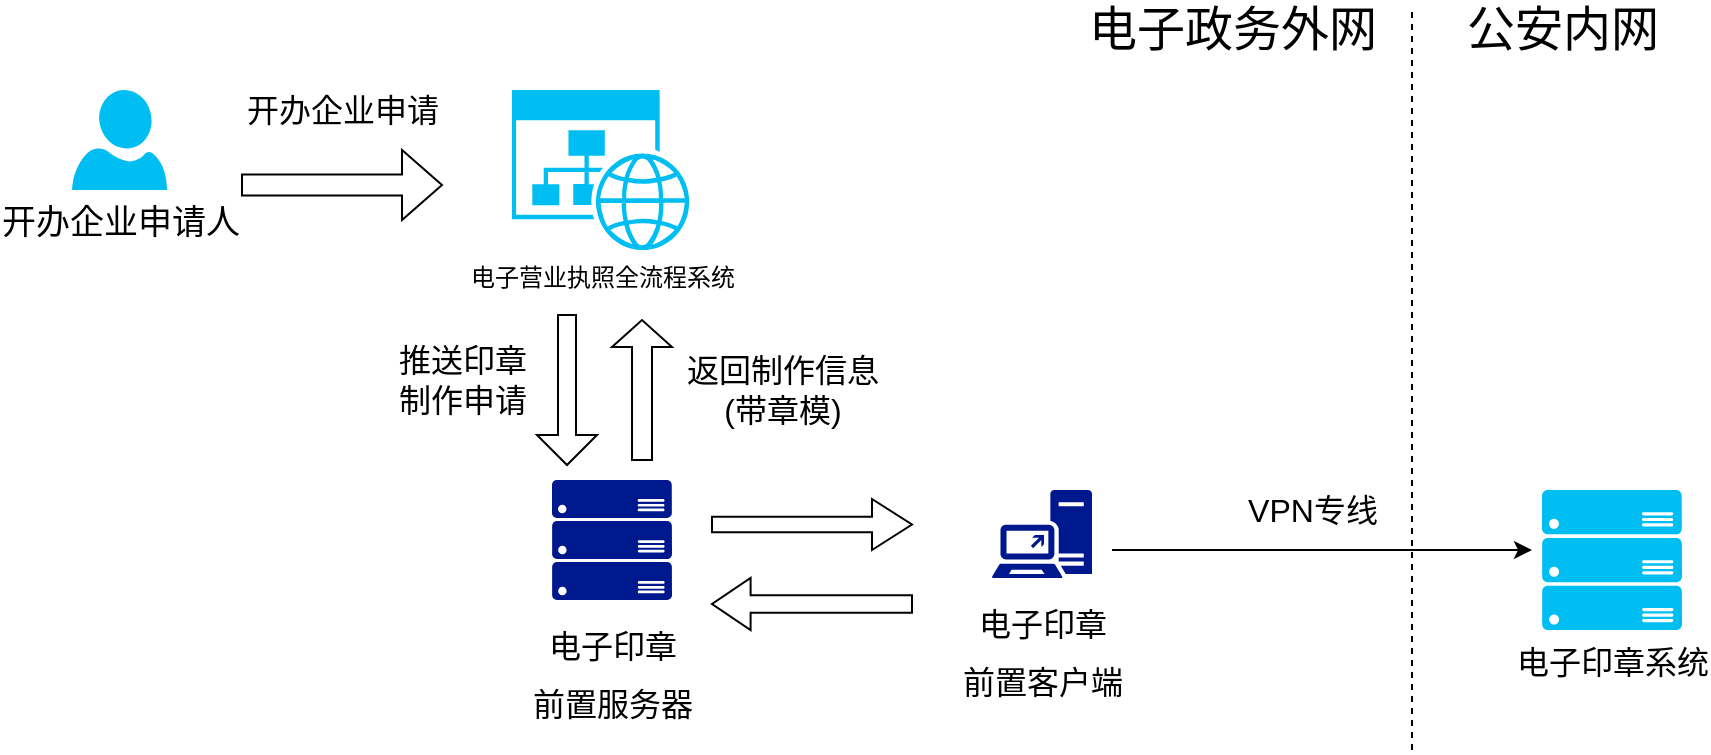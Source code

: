 <mxfile version="14.1.3" type="github" pages="4">
  <diagram id="WI9T0HZ2pTsCkuznbFz-" name="企业印章申请(vpn)">
    <mxGraphModel dx="868" dy="450" grid="1" gridSize="10" guides="1" tooltips="1" connect="1" arrows="1" fold="1" page="1" pageScale="1" pageWidth="1169" pageHeight="827" math="0" shadow="0">
      <root>
        <mxCell id="0" />
        <mxCell id="1" parent="0" />
        <mxCell id="JsJ6TileXqu1xMjFfcnR-5" value="&lt;font style=&quot;font-size: 17px&quot;&gt;开办企业申请人&lt;/font&gt;" style="verticalLabelPosition=bottom;html=1;verticalAlign=top;align=center;strokeColor=none;fillColor=#00BEF2;shape=mxgraph.azure.user;" parent="1" vertex="1">
          <mxGeometry x="150" y="50" width="47.5" height="50" as="geometry" />
        </mxCell>
        <mxCell id="JsJ6TileXqu1xMjFfcnR-8" value="电子营业执照全流程系统" style="verticalLabelPosition=bottom;html=1;verticalAlign=top;align=center;strokeColor=none;fillColor=#00BEF2;shape=mxgraph.azure.website_generic;pointerEvents=1;" parent="1" vertex="1">
          <mxGeometry x="370" y="50" width="90" height="80" as="geometry" />
        </mxCell>
        <mxCell id="JsJ6TileXqu1xMjFfcnR-13" value="开办企业申请" style="text;html=1;resizable=0;autosize=1;align=center;verticalAlign=middle;points=[];fillColor=none;strokeColor=none;rounded=0;fontSize=16;" parent="1" vertex="1">
          <mxGeometry x="230" y="50" width="110" height="20" as="geometry" />
        </mxCell>
        <mxCell id="JsJ6TileXqu1xMjFfcnR-14" value="" style="shape=singleArrow;whiteSpace=wrap;html=1;fontSize=20;" parent="1" vertex="1">
          <mxGeometry x="235" y="80" width="100" height="35" as="geometry" />
        </mxCell>
        <mxCell id="JsJ6TileXqu1xMjFfcnR-15" value="" style="shape=singleArrow;direction=west;whiteSpace=wrap;html=1;fontSize=20;arrowWidth=0.333;arrowSize=0.193;rotation=90;" parent="1" vertex="1">
          <mxGeometry x="400" y="185" width="70" height="30" as="geometry" />
        </mxCell>
        <mxCell id="JsJ6TileXqu1xMjFfcnR-16" value="" style="shape=singleArrow;whiteSpace=wrap;html=1;fontSize=20;rotation=90;" parent="1" vertex="1">
          <mxGeometry x="360" y="185" width="75" height="30" as="geometry" />
        </mxCell>
        <mxCell id="JsJ6TileXqu1xMjFfcnR-17" value="推送印章&lt;br&gt;制作申请" style="text;html=1;resizable=0;autosize=1;align=center;verticalAlign=middle;points=[];fillColor=none;strokeColor=none;rounded=0;fontSize=16;" parent="1" vertex="1">
          <mxGeometry x="305" y="175" width="80" height="40" as="geometry" />
        </mxCell>
        <mxCell id="JsJ6TileXqu1xMjFfcnR-18" value="返回制作信息&lt;br&gt;(带章模)" style="text;html=1;resizable=0;autosize=1;align=center;verticalAlign=middle;points=[];fillColor=none;strokeColor=none;rounded=0;fontSize=16;rotation=0;" parent="1" vertex="1">
          <mxGeometry x="450" y="180" width="110" height="40" as="geometry" />
        </mxCell>
        <mxCell id="JsJ6TileXqu1xMjFfcnR-22" value="" style="endArrow=none;dashed=1;html=1;fontSize=16;" parent="1" edge="1">
          <mxGeometry width="50" height="50" relative="1" as="geometry">
            <mxPoint x="820" y="380" as="sourcePoint" />
            <mxPoint x="820" y="10" as="targetPoint" />
          </mxGeometry>
        </mxCell>
        <mxCell id="JsJ6TileXqu1xMjFfcnR-23" value="电子印章系统" style="verticalLabelPosition=bottom;html=1;verticalAlign=top;align=center;strokeColor=none;fillColor=#00BEF2;shape=mxgraph.azure.server_rack;fontSize=16;" parent="1" vertex="1">
          <mxGeometry x="885" y="250" width="70" height="70" as="geometry" />
        </mxCell>
        <mxCell id="JsJ6TileXqu1xMjFfcnR-24" value="电子政务外网" style="text;html=1;resizable=0;autosize=1;align=center;verticalAlign=middle;points=[];fillColor=none;strokeColor=none;rounded=0;fontSize=24;" parent="1" vertex="1">
          <mxGeometry x="650" y="5" width="160" height="30" as="geometry" />
        </mxCell>
        <mxCell id="JsJ6TileXqu1xMjFfcnR-25" value="公安内网" style="text;html=1;resizable=0;autosize=1;align=center;verticalAlign=middle;points=[];fillColor=none;strokeColor=none;rounded=0;fontSize=24;" parent="1" vertex="1">
          <mxGeometry x="840" y="5" width="110" height="30" as="geometry" />
        </mxCell>
        <mxCell id="JsJ6TileXqu1xMjFfcnR-26" value="&lt;span style=&quot;font-size: 16px&quot;&gt;电子印章&lt;/span&gt;&lt;br style=&quot;font-size: 16px&quot;&gt;&lt;span style=&quot;font-size: 16px&quot;&gt;前置客户端&lt;/span&gt;" style="aspect=fixed;pointerEvents=1;shadow=0;dashed=0;html=1;strokeColor=none;labelPosition=center;verticalLabelPosition=bottom;verticalAlign=top;align=center;fillColor=#00188D;shape=mxgraph.mscae.enterprise.direct_access_feature;fontSize=24;" parent="1" vertex="1">
          <mxGeometry x="610" y="250" width="50" height="44" as="geometry" />
        </mxCell>
        <mxCell id="JsJ6TileXqu1xMjFfcnR-27" value="&lt;span style=&quot;font-size: 16px&quot;&gt;电子印章&lt;/span&gt;&lt;br style=&quot;font-size: 16px&quot;&gt;&lt;span style=&quot;font-size: 16px&quot;&gt;前置服务器&lt;/span&gt;" style="aspect=fixed;pointerEvents=1;shadow=0;dashed=0;html=1;strokeColor=none;labelPosition=center;verticalLabelPosition=bottom;verticalAlign=top;align=center;fillColor=#00188D;shape=mxgraph.azure.server_rack;fontSize=24;" parent="1" vertex="1">
          <mxGeometry x="390" y="245" width="60" height="60" as="geometry" />
        </mxCell>
        <mxCell id="JsJ6TileXqu1xMjFfcnR-31" value="" style="endArrow=classic;html=1;fontSize=24;" parent="1" edge="1">
          <mxGeometry width="50" height="50" relative="1" as="geometry">
            <mxPoint x="670" y="280" as="sourcePoint" />
            <mxPoint x="880" y="280" as="targetPoint" />
          </mxGeometry>
        </mxCell>
        <mxCell id="JsJ6TileXqu1xMjFfcnR-32" value="VPN专线" style="text;html=1;resizable=0;autosize=1;align=center;verticalAlign=middle;points=[];fillColor=none;strokeColor=none;rounded=0;fontSize=16;" parent="1" vertex="1">
          <mxGeometry x="730" y="250" width="80" height="20" as="geometry" />
        </mxCell>
        <mxCell id="Es-bBBHnGdBw92iQe_Jt-1" value="" style="shape=singleArrow;whiteSpace=wrap;html=1;fontSize=20;" parent="1" vertex="1">
          <mxGeometry x="470" y="254.5" width="100" height="25.5" as="geometry" />
        </mxCell>
        <mxCell id="Es-bBBHnGdBw92iQe_Jt-2" value="" style="shape=singleArrow;direction=west;whiteSpace=wrap;html=1;fontSize=20;arrowWidth=0.333;arrowSize=0.193;rotation=0;" parent="1" vertex="1">
          <mxGeometry x="470" y="294" width="100" height="26" as="geometry" />
        </mxCell>
      </root>
    </mxGraphModel>
  </diagram>
  <diagram id="F1P_vafPOvJfdEacYsKl" name="企业应用调用印章(VPN)">
    <mxGraphModel dx="868" dy="1619" grid="1" gridSize="10" guides="1" tooltips="1" connect="1" arrows="1" fold="1" page="1" pageScale="1" pageWidth="827" pageHeight="1169" math="0" shadow="0">
      <root>
        <mxCell id="iNdmaN42pAUEdHrO7MiE-0" />
        <mxCell id="iNdmaN42pAUEdHrO7MiE-1" parent="iNdmaN42pAUEdHrO7MiE-0" />
        <mxCell id="2HFM75c5l0mfoe4saen--15" value="" style="rounded=0;whiteSpace=wrap;html=1;dashed=1;fillColor=none;fontSize=16;" parent="iNdmaN42pAUEdHrO7MiE-1" vertex="1">
          <mxGeometry x="280" y="50" width="130" height="380" as="geometry" />
        </mxCell>
        <mxCell id="7pJhDHkF8ywcwCWmw2Sp-0" value="&lt;span style=&quot;font-size: 17px&quot;&gt;企业应用操作人&lt;/span&gt;" style="verticalLabelPosition=bottom;html=1;verticalAlign=top;align=center;strokeColor=none;fillColor=#00BEF2;shape=mxgraph.azure.user;" parent="iNdmaN42pAUEdHrO7MiE-1" vertex="1">
          <mxGeometry x="100" y="200" width="47.5" height="50" as="geometry" />
        </mxCell>
        <mxCell id="2HFM75c5l0mfoe4saen--3" value="" style="shape=singleArrow;direction=west;whiteSpace=wrap;html=1;fontSize=20;arrowWidth=0.333;arrowSize=0.193;rotation=90;" parent="iNdmaN42pAUEdHrO7MiE-1" vertex="1">
          <mxGeometry x="590" y="235" width="70" height="30" as="geometry" />
        </mxCell>
        <mxCell id="2HFM75c5l0mfoe4saen--4" value="" style="shape=singleArrow;whiteSpace=wrap;html=1;fontSize=20;rotation=90;" parent="iNdmaN42pAUEdHrO7MiE-1" vertex="1">
          <mxGeometry x="550" y="235" width="75" height="30" as="geometry" />
        </mxCell>
        <mxCell id="2HFM75c5l0mfoe4saen--5" value="业务系统" style="text;html=1;resizable=0;autosize=1;align=center;verticalAlign=middle;points=[];fillColor=none;strokeColor=none;rounded=0;fontSize=23;" parent="iNdmaN42pAUEdHrO7MiE-1" vertex="1">
          <mxGeometry x="285" y="50" width="110" height="30" as="geometry" />
        </mxCell>
        <mxCell id="2HFM75c5l0mfoe4saen--6" value="返回电子印章" style="text;html=1;resizable=0;autosize=1;align=center;verticalAlign=middle;points=[];fillColor=none;strokeColor=none;rounded=0;fontSize=16;rotation=0;" parent="iNdmaN42pAUEdHrO7MiE-1" vertex="1">
          <mxGeometry x="640" y="240" width="110" height="20" as="geometry" />
        </mxCell>
        <mxCell id="2HFM75c5l0mfoe4saen--7" value="&lt;span style=&quot;font-size: 16px&quot;&gt;电子印章&lt;/span&gt;&lt;br style=&quot;font-size: 16px&quot;&gt;&lt;span style=&quot;font-size: 16px&quot;&gt;前置服务器&lt;/span&gt;" style="aspect=fixed;pointerEvents=1;shadow=0;dashed=0;html=1;strokeColor=none;labelPosition=center;verticalLabelPosition=bottom;verticalAlign=top;align=center;fillColor=#00188D;shape=mxgraph.azure.server_rack;fontSize=24;" parent="iNdmaN42pAUEdHrO7MiE-1" vertex="1">
          <mxGeometry x="580" y="295" width="60" height="60" as="geometry" />
        </mxCell>
        <mxCell id="2HFM75c5l0mfoe4saen--8" value="" style="shape=singleArrow;whiteSpace=wrap;html=1;fontSize=20;" parent="iNdmaN42pAUEdHrO7MiE-1" vertex="1">
          <mxGeometry x="660" y="304.5" width="100" height="25.5" as="geometry" />
        </mxCell>
        <mxCell id="2HFM75c5l0mfoe4saen--9" value="" style="shape=singleArrow;direction=west;whiteSpace=wrap;html=1;fontSize=20;arrowWidth=0.333;arrowSize=0.193;rotation=0;" parent="iNdmaN42pAUEdHrO7MiE-1" vertex="1">
          <mxGeometry x="660" y="330" width="100" height="26" as="geometry" />
        </mxCell>
        <mxCell id="2HFM75c5l0mfoe4saen--11" value="移动终端" style="verticalLabelPosition=bottom;html=1;verticalAlign=top;align=center;strokeColor=none;fillColor=#00BEF2;shape=mxgraph.azure.mobile_services;pointerEvents=1;fontSize=16;" parent="iNdmaN42pAUEdHrO7MiE-1" vertex="1">
          <mxGeometry x="302.5" y="145" width="47.5" height="75" as="geometry" />
        </mxCell>
        <mxCell id="2HFM75c5l0mfoe4saen--12" value="PC端" style="verticalLabelPosition=bottom;html=1;verticalAlign=top;align=center;strokeColor=none;fillColor=#00BEF2;shape=mxgraph.azure.laptop;pointerEvents=1;fontSize=16;" parent="iNdmaN42pAUEdHrO7MiE-1" vertex="1">
          <mxGeometry x="290" y="275" width="70" height="50" as="geometry" />
        </mxCell>
        <mxCell id="2HFM75c5l0mfoe4saen--13" value="" style="group" parent="iNdmaN42pAUEdHrO7MiE-1" vertex="1" connectable="0">
          <mxGeometry x="170" y="180" width="100" height="75" as="geometry" />
        </mxCell>
        <mxCell id="2HFM75c5l0mfoe4saen--1" value="企业应用&lt;br&gt;加盖印章" style="text;html=1;resizable=0;autosize=1;align=center;verticalAlign=middle;points=[];fillColor=none;strokeColor=none;rounded=0;fontSize=16;" parent="2HFM75c5l0mfoe4saen--13" vertex="1">
          <mxGeometry x="10" width="80" height="40" as="geometry" />
        </mxCell>
        <mxCell id="2HFM75c5l0mfoe4saen--2" value="" style="shape=singleArrow;whiteSpace=wrap;html=1;fontSize=20;" parent="2HFM75c5l0mfoe4saen--13" vertex="1">
          <mxGeometry y="40" width="100" height="35" as="geometry" />
        </mxCell>
        <mxCell id="9lGoJfnBR_Byy59aV9ar-0" value="电子营业执照系统" style="verticalLabelPosition=bottom;html=1;verticalAlign=top;align=center;strokeColor=none;fillColor=#00BEF2;shape=mxgraph.azure.server_rack;dashed=1;fontSize=16;" parent="iNdmaN42pAUEdHrO7MiE-1" vertex="1">
          <mxGeometry x="575" y="100" width="65" height="60" as="geometry" />
        </mxCell>
        <mxCell id="9lGoJfnBR_Byy59aV9ar-1" value="调用电子印章" style="text;html=1;resizable=0;autosize=1;align=center;verticalAlign=middle;points=[];fillColor=none;strokeColor=none;rounded=0;fontSize=16;rotation=0;" parent="iNdmaN42pAUEdHrO7MiE-1" vertex="1">
          <mxGeometry x="480" y="240" width="110" height="20" as="geometry" />
        </mxCell>
        <mxCell id="9lGoJfnBR_Byy59aV9ar-2" value="" style="shape=singleArrow;whiteSpace=wrap;html=1;fontSize=20;" parent="iNdmaN42pAUEdHrO7MiE-1" vertex="1">
          <mxGeometry x="450" y="104.25" width="100" height="25.5" as="geometry" />
        </mxCell>
        <mxCell id="9lGoJfnBR_Byy59aV9ar-3" value="" style="shape=singleArrow;direction=west;whiteSpace=wrap;html=1;fontSize=20;arrowWidth=0.333;arrowSize=0.193;rotation=0;" parent="iNdmaN42pAUEdHrO7MiE-1" vertex="1">
          <mxGeometry x="450" y="129.75" width="100" height="26" as="geometry" />
        </mxCell>
        <mxCell id="9lGoJfnBR_Byy59aV9ar-5" value="&lt;h1&gt;&lt;span style=&quot;font-size: 16px ; font-weight: 400 ; text-align: center&quot;&gt;唤起小程序或PC端程序调用电子营业执照加盖印章&lt;/span&gt;&lt;br&gt;&lt;/h1&gt;" style="text;html=1;strokeColor=none;fillColor=none;spacing=5;spacingTop=-20;whiteSpace=wrap;overflow=hidden;rounded=0;dashed=1;fontSize=16;" parent="iNdmaN42pAUEdHrO7MiE-1" vertex="1">
          <mxGeometry x="440" y="-25.75" width="140" height="130" as="geometry" />
        </mxCell>
        <mxCell id="p0jkC21pxbrrccKdVYB1-0" value="电子印章系统" style="verticalLabelPosition=bottom;html=1;verticalAlign=top;align=center;strokeColor=none;fillColor=#00BEF2;shape=mxgraph.azure.server_rack;fontSize=16;" parent="iNdmaN42pAUEdHrO7MiE-1" vertex="1">
          <mxGeometry x="1010" y="275" width="70" height="70" as="geometry" />
        </mxCell>
        <mxCell id="p0jkC21pxbrrccKdVYB1-1" value="电子政务外网" style="text;html=1;resizable=0;autosize=1;align=center;verticalAlign=middle;points=[];fillColor=none;strokeColor=none;rounded=0;fontSize=24;" parent="iNdmaN42pAUEdHrO7MiE-1" vertex="1">
          <mxGeometry x="690" y="-20" width="160" height="30" as="geometry" />
        </mxCell>
        <mxCell id="p0jkC21pxbrrccKdVYB1-2" value="公安内网" style="text;html=1;resizable=0;autosize=1;align=center;verticalAlign=middle;points=[];fillColor=none;strokeColor=none;rounded=0;fontSize=24;" parent="iNdmaN42pAUEdHrO7MiE-1" vertex="1">
          <mxGeometry x="890" y="-20" width="110" height="30" as="geometry" />
        </mxCell>
        <mxCell id="p0jkC21pxbrrccKdVYB1-3" value="" style="endArrow=classic;html=1;fontSize=24;" parent="iNdmaN42pAUEdHrO7MiE-1" edge="1">
          <mxGeometry width="50" height="50" relative="1" as="geometry">
            <mxPoint x="850" y="309.5" as="sourcePoint" />
            <mxPoint x="1000" y="309.5" as="targetPoint" />
          </mxGeometry>
        </mxCell>
        <mxCell id="p0jkC21pxbrrccKdVYB1-4" value="VPN专线" style="text;html=1;resizable=0;autosize=1;align=center;verticalAlign=middle;points=[];fillColor=none;strokeColor=none;rounded=0;fontSize=16;" parent="iNdmaN42pAUEdHrO7MiE-1" vertex="1">
          <mxGeometry x="890" y="284.5" width="80" height="20" as="geometry" />
        </mxCell>
        <mxCell id="v_0kjWWlj_x16M1_gV_h-0" value="&lt;span style=&quot;font-size: 16px&quot;&gt;电子印章&lt;/span&gt;&lt;br style=&quot;font-size: 16px&quot;&gt;&lt;span style=&quot;font-size: 16px&quot;&gt;前置客户端&lt;/span&gt;" style="aspect=fixed;pointerEvents=1;shadow=0;dashed=0;html=1;strokeColor=none;labelPosition=center;verticalLabelPosition=bottom;verticalAlign=top;align=center;fillColor=#00188D;shape=mxgraph.mscae.enterprise.direct_access_feature;fontSize=24;" parent="iNdmaN42pAUEdHrO7MiE-1" vertex="1">
          <mxGeometry x="790" y="281" width="50" height="44" as="geometry" />
        </mxCell>
        <mxCell id="BkCki4oriypYH5xCq-rs-0" value="" style="endArrow=none;dashed=1;html=1;fontSize=16;" parent="iNdmaN42pAUEdHrO7MiE-1" edge="1">
          <mxGeometry width="50" height="50" relative="1" as="geometry">
            <mxPoint x="880" y="430" as="sourcePoint" />
            <mxPoint x="880" y="-25" as="targetPoint" />
          </mxGeometry>
        </mxCell>
      </root>
    </mxGraphModel>
  </diagram>
  <diagram id="W3DGPlLPwYo7scMNF-SR" name="企业印章申请">
    <mxGraphModel dx="868" dy="450" grid="1" gridSize="10" guides="1" tooltips="1" connect="1" arrows="1" fold="1" page="1" pageScale="1" pageWidth="827" pageHeight="1169" math="0" shadow="0">
      <root>
        <mxCell id="OXPjY49Vq95v8Fe9HsRC-0" />
        <mxCell id="OXPjY49Vq95v8Fe9HsRC-1" parent="OXPjY49Vq95v8Fe9HsRC-0" />
        <mxCell id="Nhy4PD_-w8fdyXuapxvc-0" value="&lt;font style=&quot;font-size: 17px&quot;&gt;开办企业申请人&lt;/font&gt;" style="verticalLabelPosition=bottom;html=1;verticalAlign=top;align=center;strokeColor=none;fillColor=#00BEF2;shape=mxgraph.azure.user;" vertex="1" parent="OXPjY49Vq95v8Fe9HsRC-1">
          <mxGeometry x="150" y="50" width="47.5" height="50" as="geometry" />
        </mxCell>
        <mxCell id="Nhy4PD_-w8fdyXuapxvc-1" value="电子营业执照全流程系统" style="verticalLabelPosition=bottom;html=1;verticalAlign=top;align=center;strokeColor=none;fillColor=#00BEF2;shape=mxgraph.azure.website_generic;pointerEvents=1;" vertex="1" parent="OXPjY49Vq95v8Fe9HsRC-1">
          <mxGeometry x="370" y="50" width="90" height="80" as="geometry" />
        </mxCell>
        <mxCell id="Nhy4PD_-w8fdyXuapxvc-2" value="开办企业申请" style="text;html=1;resizable=0;autosize=1;align=center;verticalAlign=middle;points=[];fillColor=none;strokeColor=none;rounded=0;fontSize=16;" vertex="1" parent="OXPjY49Vq95v8Fe9HsRC-1">
          <mxGeometry x="230" y="50" width="110" height="20" as="geometry" />
        </mxCell>
        <mxCell id="Nhy4PD_-w8fdyXuapxvc-3" value="" style="shape=singleArrow;whiteSpace=wrap;html=1;fontSize=20;" vertex="1" parent="OXPjY49Vq95v8Fe9HsRC-1">
          <mxGeometry x="235" y="80" width="100" height="35" as="geometry" />
        </mxCell>
        <mxCell id="Nhy4PD_-w8fdyXuapxvc-4" value="" style="shape=singleArrow;direction=west;whiteSpace=wrap;html=1;fontSize=20;arrowWidth=0.333;arrowSize=0.193;rotation=90;" vertex="1" parent="OXPjY49Vq95v8Fe9HsRC-1">
          <mxGeometry x="400" y="185" width="70" height="30" as="geometry" />
        </mxCell>
        <mxCell id="Nhy4PD_-w8fdyXuapxvc-5" value="" style="shape=singleArrow;whiteSpace=wrap;html=1;fontSize=20;rotation=90;" vertex="1" parent="OXPjY49Vq95v8Fe9HsRC-1">
          <mxGeometry x="360" y="185" width="75" height="30" as="geometry" />
        </mxCell>
        <mxCell id="Nhy4PD_-w8fdyXuapxvc-6" value="推送印章&lt;br&gt;制作申请" style="text;html=1;resizable=0;autosize=1;align=center;verticalAlign=middle;points=[];fillColor=none;strokeColor=none;rounded=0;fontSize=16;" vertex="1" parent="OXPjY49Vq95v8Fe9HsRC-1">
          <mxGeometry x="305" y="175" width="80" height="40" as="geometry" />
        </mxCell>
        <mxCell id="Nhy4PD_-w8fdyXuapxvc-7" value="返回制作信息&lt;br&gt;(带章模)" style="text;html=1;resizable=0;autosize=1;align=center;verticalAlign=middle;points=[];fillColor=none;strokeColor=none;rounded=0;fontSize=16;rotation=0;" vertex="1" parent="OXPjY49Vq95v8Fe9HsRC-1">
          <mxGeometry x="450" y="180" width="110" height="40" as="geometry" />
        </mxCell>
        <mxCell id="Nhy4PD_-w8fdyXuapxvc-8" value="" style="endArrow=none;dashed=1;html=1;fontSize=16;" edge="1" parent="OXPjY49Vq95v8Fe9HsRC-1">
          <mxGeometry width="50" height="50" relative="1" as="geometry">
            <mxPoint x="550" y="385" as="sourcePoint" />
            <mxPoint x="550" y="15" as="targetPoint" />
          </mxGeometry>
        </mxCell>
        <mxCell id="Nhy4PD_-w8fdyXuapxvc-9" value="电子印章系统" style="verticalLabelPosition=bottom;html=1;verticalAlign=top;align=center;strokeColor=none;fillColor=#00BEF2;shape=mxgraph.azure.server_rack;fontSize=16;" vertex="1" parent="OXPjY49Vq95v8Fe9HsRC-1">
          <mxGeometry x="640" y="234.5" width="70" height="70" as="geometry" />
        </mxCell>
        <mxCell id="Nhy4PD_-w8fdyXuapxvc-10" value="电子政务外网" style="text;html=1;resizable=0;autosize=1;align=center;verticalAlign=middle;points=[];fillColor=none;strokeColor=none;rounded=0;fontSize=24;" vertex="1" parent="OXPjY49Vq95v8Fe9HsRC-1">
          <mxGeometry x="390" y="10" width="160" height="30" as="geometry" />
        </mxCell>
        <mxCell id="Nhy4PD_-w8fdyXuapxvc-11" value="公安内网" style="text;html=1;resizable=0;autosize=1;align=center;verticalAlign=middle;points=[];fillColor=none;strokeColor=none;rounded=0;fontSize=24;" vertex="1" parent="OXPjY49Vq95v8Fe9HsRC-1">
          <mxGeometry x="560" y="10" width="110" height="30" as="geometry" />
        </mxCell>
        <mxCell id="Nhy4PD_-w8fdyXuapxvc-13" value="&lt;span style=&quot;font-size: 16px&quot;&gt;电子印章备案&lt;/span&gt;&lt;br style=&quot;font-size: 16px&quot;&gt;&lt;span style=&quot;font-size: 16px&quot;&gt;前置服务器&lt;/span&gt;" style="aspect=fixed;pointerEvents=1;shadow=0;dashed=0;html=1;strokeColor=none;labelPosition=center;verticalLabelPosition=bottom;verticalAlign=top;align=center;fillColor=#00188D;shape=mxgraph.azure.server_rack;fontSize=24;" vertex="1" parent="OXPjY49Vq95v8Fe9HsRC-1">
          <mxGeometry x="390" y="245" width="60" height="60" as="geometry" />
        </mxCell>
        <mxCell id="Nhy4PD_-w8fdyXuapxvc-14" value="" style="endArrow=classic;html=1;fontSize=24;" edge="1" parent="OXPjY49Vq95v8Fe9HsRC-1">
          <mxGeometry width="50" height="50" relative="1" as="geometry">
            <mxPoint x="450" y="259.5" as="sourcePoint" />
            <mxPoint x="620" y="259.5" as="targetPoint" />
          </mxGeometry>
        </mxCell>
        <mxCell id="Nhy4PD_-w8fdyXuapxvc-15" value="VPN专线" style="text;html=1;resizable=0;autosize=1;align=center;verticalAlign=middle;points=[];fillColor=none;strokeColor=none;rounded=0;fontSize=16;" vertex="1" parent="OXPjY49Vq95v8Fe9HsRC-1">
          <mxGeometry x="550" y="234.5" width="80" height="20" as="geometry" />
        </mxCell>
        <mxCell id="Nhy4PD_-w8fdyXuapxvc-16" value="" style="shape=singleArrow;whiteSpace=wrap;html=1;fontSize=20;" vertex="1" parent="OXPjY49Vq95v8Fe9HsRC-1">
          <mxGeometry x="480" y="262.25" width="130" height="25.5" as="geometry" />
        </mxCell>
        <mxCell id="Nhy4PD_-w8fdyXuapxvc-17" value="" style="shape=singleArrow;direction=west;whiteSpace=wrap;html=1;fontSize=20;arrowWidth=0.333;arrowSize=0.193;rotation=0;" vertex="1" parent="OXPjY49Vq95v8Fe9HsRC-1">
          <mxGeometry x="480" y="284" width="130" height="26" as="geometry" />
        </mxCell>
      </root>
    </mxGraphModel>
  </diagram>
  <diagram id="_QA3K9CNeQSXLb6nbdKl" name="电子印章调用">
    <mxGraphModel dx="868" dy="1619" grid="1" gridSize="10" guides="1" tooltips="1" connect="1" arrows="1" fold="1" page="1" pageScale="1" pageWidth="827" pageHeight="1169" math="0" shadow="0">
      <root>
        <mxCell id="EyhioNgVEYnVgmr7_esT-0" />
        <mxCell id="EyhioNgVEYnVgmr7_esT-1" parent="EyhioNgVEYnVgmr7_esT-0" />
        <mxCell id="EyhioNgVEYnVgmr7_esT-2" value="" style="rounded=0;whiteSpace=wrap;html=1;dashed=1;fillColor=none;fontSize=16;" vertex="1" parent="EyhioNgVEYnVgmr7_esT-1">
          <mxGeometry x="280" y="50" width="130" height="380" as="geometry" />
        </mxCell>
        <mxCell id="EyhioNgVEYnVgmr7_esT-3" value="&lt;span style=&quot;font-size: 17px&quot;&gt;企业应用操作人&lt;/span&gt;" style="verticalLabelPosition=bottom;html=1;verticalAlign=top;align=center;strokeColor=none;fillColor=#00BEF2;shape=mxgraph.azure.user;" vertex="1" parent="EyhioNgVEYnVgmr7_esT-1">
          <mxGeometry x="100" y="200" width="47.5" height="50" as="geometry" />
        </mxCell>
        <mxCell id="EyhioNgVEYnVgmr7_esT-4" value="" style="shape=singleArrow;direction=west;whiteSpace=wrap;html=1;fontSize=20;arrowWidth=0.333;arrowSize=0.193;rotation=90;" vertex="1" parent="EyhioNgVEYnVgmr7_esT-1">
          <mxGeometry x="590" y="235" width="70" height="30" as="geometry" />
        </mxCell>
        <mxCell id="EyhioNgVEYnVgmr7_esT-5" value="" style="shape=singleArrow;whiteSpace=wrap;html=1;fontSize=20;rotation=90;" vertex="1" parent="EyhioNgVEYnVgmr7_esT-1">
          <mxGeometry x="550" y="235" width="75" height="30" as="geometry" />
        </mxCell>
        <mxCell id="EyhioNgVEYnVgmr7_esT-6" value="业务系统" style="text;html=1;resizable=0;autosize=1;align=center;verticalAlign=middle;points=[];fillColor=none;strokeColor=none;rounded=0;fontSize=23;" vertex="1" parent="EyhioNgVEYnVgmr7_esT-1">
          <mxGeometry x="285" y="50" width="110" height="30" as="geometry" />
        </mxCell>
        <mxCell id="EyhioNgVEYnVgmr7_esT-7" value="返回电子印章" style="text;html=1;resizable=0;autosize=1;align=center;verticalAlign=middle;points=[];fillColor=none;strokeColor=none;rounded=0;fontSize=16;rotation=0;" vertex="1" parent="EyhioNgVEYnVgmr7_esT-1">
          <mxGeometry x="640" y="240" width="110" height="20" as="geometry" />
        </mxCell>
        <mxCell id="EyhioNgVEYnVgmr7_esT-8" value="&lt;span style=&quot;font-size: 16px&quot;&gt;电子印章备案&lt;/span&gt;&lt;br style=&quot;font-size: 16px&quot;&gt;&lt;span style=&quot;font-size: 16px&quot;&gt;前置服务器&lt;/span&gt;" style="aspect=fixed;pointerEvents=1;shadow=0;dashed=0;html=1;strokeColor=none;labelPosition=center;verticalLabelPosition=bottom;verticalAlign=top;align=center;fillColor=#00188D;shape=mxgraph.azure.server_rack;fontSize=24;" vertex="1" parent="EyhioNgVEYnVgmr7_esT-1">
          <mxGeometry x="580" y="295" width="60" height="60" as="geometry" />
        </mxCell>
        <mxCell id="EyhioNgVEYnVgmr7_esT-9" value="" style="shape=singleArrow;whiteSpace=wrap;html=1;fontSize=20;" vertex="1" parent="EyhioNgVEYnVgmr7_esT-1">
          <mxGeometry x="660" y="312.25" width="180" height="25.5" as="geometry" />
        </mxCell>
        <mxCell id="EyhioNgVEYnVgmr7_esT-10" value="" style="shape=singleArrow;direction=west;whiteSpace=wrap;html=1;fontSize=20;arrowWidth=0.333;arrowSize=0.193;rotation=0;" vertex="1" parent="EyhioNgVEYnVgmr7_esT-1">
          <mxGeometry x="660" y="330" width="180" height="26" as="geometry" />
        </mxCell>
        <mxCell id="EyhioNgVEYnVgmr7_esT-11" value="移动终端" style="verticalLabelPosition=bottom;html=1;verticalAlign=top;align=center;strokeColor=none;fillColor=#00BEF2;shape=mxgraph.azure.mobile_services;pointerEvents=1;fontSize=16;" vertex="1" parent="EyhioNgVEYnVgmr7_esT-1">
          <mxGeometry x="302.5" y="145" width="47.5" height="75" as="geometry" />
        </mxCell>
        <mxCell id="EyhioNgVEYnVgmr7_esT-12" value="PC端" style="verticalLabelPosition=bottom;html=1;verticalAlign=top;align=center;strokeColor=none;fillColor=#00BEF2;shape=mxgraph.azure.laptop;pointerEvents=1;fontSize=16;" vertex="1" parent="EyhioNgVEYnVgmr7_esT-1">
          <mxGeometry x="290" y="275" width="70" height="50" as="geometry" />
        </mxCell>
        <mxCell id="EyhioNgVEYnVgmr7_esT-13" value="" style="group" vertex="1" connectable="0" parent="EyhioNgVEYnVgmr7_esT-1">
          <mxGeometry x="170" y="180" width="100" height="75" as="geometry" />
        </mxCell>
        <mxCell id="EyhioNgVEYnVgmr7_esT-14" value="企业应用&lt;br&gt;加盖印章" style="text;html=1;resizable=0;autosize=1;align=center;verticalAlign=middle;points=[];fillColor=none;strokeColor=none;rounded=0;fontSize=16;" vertex="1" parent="EyhioNgVEYnVgmr7_esT-13">
          <mxGeometry x="10" width="80" height="40" as="geometry" />
        </mxCell>
        <mxCell id="EyhioNgVEYnVgmr7_esT-15" value="" style="shape=singleArrow;whiteSpace=wrap;html=1;fontSize=20;" vertex="1" parent="EyhioNgVEYnVgmr7_esT-13">
          <mxGeometry y="40" width="100" height="35" as="geometry" />
        </mxCell>
        <mxCell id="EyhioNgVEYnVgmr7_esT-16" value="电子营业执照系统" style="verticalLabelPosition=bottom;html=1;verticalAlign=top;align=center;strokeColor=none;fillColor=#00BEF2;shape=mxgraph.azure.server_rack;dashed=1;fontSize=16;" vertex="1" parent="EyhioNgVEYnVgmr7_esT-1">
          <mxGeometry x="575" y="100" width="65" height="60" as="geometry" />
        </mxCell>
        <mxCell id="EyhioNgVEYnVgmr7_esT-17" value="调用电子印章" style="text;html=1;resizable=0;autosize=1;align=center;verticalAlign=middle;points=[];fillColor=none;strokeColor=none;rounded=0;fontSize=16;rotation=0;" vertex="1" parent="EyhioNgVEYnVgmr7_esT-1">
          <mxGeometry x="480" y="240" width="110" height="20" as="geometry" />
        </mxCell>
        <mxCell id="EyhioNgVEYnVgmr7_esT-18" value="" style="shape=singleArrow;whiteSpace=wrap;html=1;fontSize=20;" vertex="1" parent="EyhioNgVEYnVgmr7_esT-1">
          <mxGeometry x="450" y="104.25" width="100" height="25.5" as="geometry" />
        </mxCell>
        <mxCell id="EyhioNgVEYnVgmr7_esT-19" value="" style="shape=singleArrow;direction=west;whiteSpace=wrap;html=1;fontSize=20;arrowWidth=0.333;arrowSize=0.193;rotation=0;" vertex="1" parent="EyhioNgVEYnVgmr7_esT-1">
          <mxGeometry x="450" y="129.75" width="100" height="26" as="geometry" />
        </mxCell>
        <mxCell id="EyhioNgVEYnVgmr7_esT-20" value="&lt;h1&gt;&lt;span style=&quot;font-size: 16px ; font-weight: 400 ; text-align: center&quot;&gt;唤起小程序或PC端程序调用电子营业执照加盖印章&lt;/span&gt;&lt;br&gt;&lt;/h1&gt;" style="text;html=1;strokeColor=none;fillColor=none;spacing=5;spacingTop=-20;whiteSpace=wrap;overflow=hidden;rounded=0;dashed=1;fontSize=16;" vertex="1" parent="EyhioNgVEYnVgmr7_esT-1">
          <mxGeometry x="440" y="-25.75" width="140" height="130" as="geometry" />
        </mxCell>
        <mxCell id="EyhioNgVEYnVgmr7_esT-21" value="电子印章系统" style="verticalLabelPosition=bottom;html=1;verticalAlign=top;align=center;strokeColor=none;fillColor=#00BEF2;shape=mxgraph.azure.server_rack;fontSize=16;" vertex="1" parent="EyhioNgVEYnVgmr7_esT-1">
          <mxGeometry x="880" y="275" width="70" height="70" as="geometry" />
        </mxCell>
        <mxCell id="EyhioNgVEYnVgmr7_esT-22" value="电子政务外网" style="text;html=1;resizable=0;autosize=1;align=center;verticalAlign=middle;points=[];fillColor=none;strokeColor=none;rounded=0;fontSize=24;" vertex="1" parent="EyhioNgVEYnVgmr7_esT-1">
          <mxGeometry x="590" y="-25.75" width="160" height="30" as="geometry" />
        </mxCell>
        <mxCell id="EyhioNgVEYnVgmr7_esT-23" value="公安内网" style="text;html=1;resizable=0;autosize=1;align=center;verticalAlign=middle;points=[];fillColor=none;strokeColor=none;rounded=0;fontSize=24;" vertex="1" parent="EyhioNgVEYnVgmr7_esT-1">
          <mxGeometry x="770" y="-20" width="110" height="30" as="geometry" />
        </mxCell>
        <mxCell id="EyhioNgVEYnVgmr7_esT-24" value="" style="endArrow=classic;html=1;fontSize=24;exitX=1.067;exitY=0.217;exitDx=0;exitDy=0;exitPerimeter=0;" edge="1" parent="EyhioNgVEYnVgmr7_esT-1" source="EyhioNgVEYnVgmr7_esT-8">
          <mxGeometry width="50" height="50" relative="1" as="geometry">
            <mxPoint x="850" y="309.5" as="sourcePoint" />
            <mxPoint x="860" y="310" as="targetPoint" />
          </mxGeometry>
        </mxCell>
        <mxCell id="EyhioNgVEYnVgmr7_esT-25" value="VPN专线" style="text;html=1;resizable=0;autosize=1;align=center;verticalAlign=middle;points=[];fillColor=none;strokeColor=none;rounded=0;fontSize=16;" vertex="1" parent="EyhioNgVEYnVgmr7_esT-1">
          <mxGeometry x="770" y="280" width="80" height="20" as="geometry" />
        </mxCell>
        <mxCell id="EyhioNgVEYnVgmr7_esT-27" value="" style="endArrow=none;dashed=1;html=1;fontSize=16;" edge="1" parent="EyhioNgVEYnVgmr7_esT-1">
          <mxGeometry width="50" height="50" relative="1" as="geometry">
            <mxPoint x="760" y="430" as="sourcePoint" />
            <mxPoint x="760" y="-25" as="targetPoint" />
          </mxGeometry>
        </mxCell>
      </root>
    </mxGraphModel>
  </diagram>
</mxfile>
